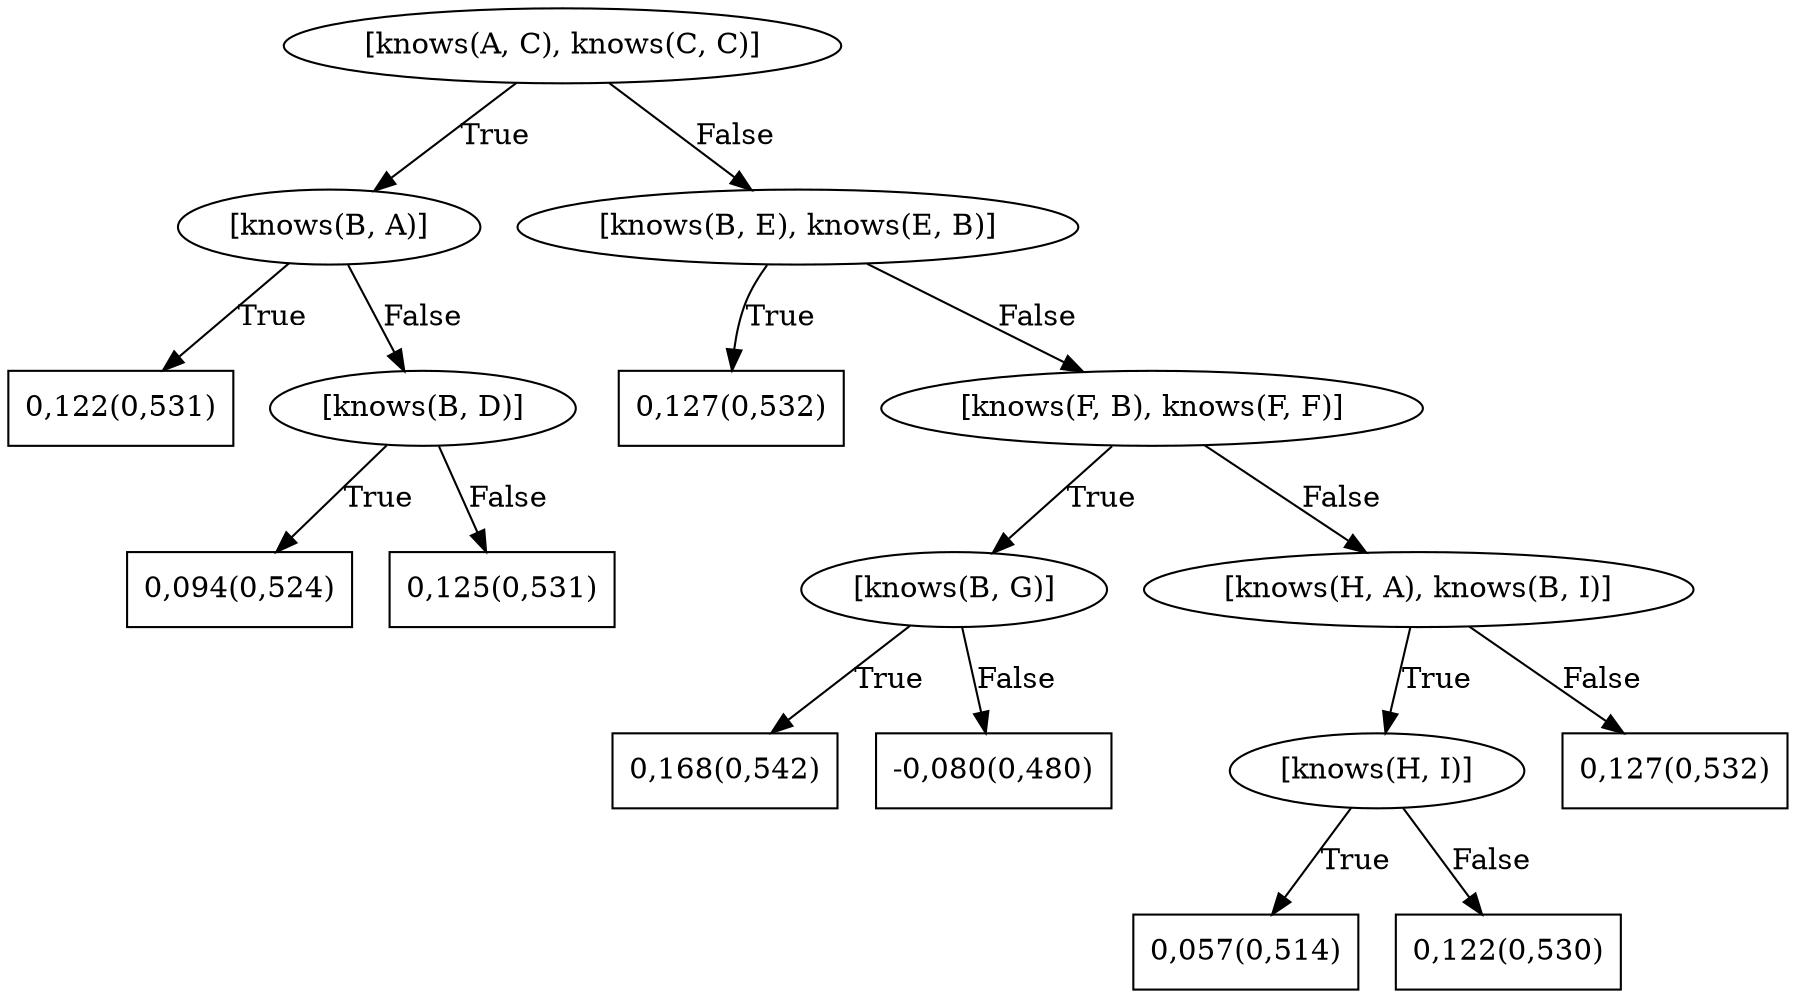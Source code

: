 digraph G{ 
1[label = "[knows(A, C), knows(C, C)]"];
1 -> 2[label="True"];
1 -> 3[label="False"];
2[label = "[knows(B, A)]"];
2 -> 4[label="True"];
2 -> 5[label="False"];
4[shape = box,label = "0,122(0,531)"];
5[label = "[knows(B, D)]"];
5 -> 6[label="True"];
5 -> 7[label="False"];
6[shape = box,label = "0,094(0,524)"];
7[shape = box,label = "0,125(0,531)"];
3[label = "[knows(B, E), knows(E, B)]"];
3 -> 8[label="True"];
3 -> 9[label="False"];
8[shape = box,label = "0,127(0,532)"];
9[label = "[knows(F, B), knows(F, F)]"];
9 -> 10[label="True"];
9 -> 11[label="False"];
10[label = "[knows(B, G)]"];
10 -> 12[label="True"];
10 -> 13[label="False"];
12[shape = box,label = "0,168(0,542)"];
13[shape = box,label = "-0,080(0,480)"];
11[label = "[knows(H, A), knows(B, I)]"];
11 -> 14[label="True"];
11 -> 15[label="False"];
14[label = "[knows(H, I)]"];
14 -> 16[label="True"];
14 -> 17[label="False"];
16[shape = box,label = "0,057(0,514)"];
17[shape = box,label = "0,122(0,530)"];
15[shape = box,label = "0,127(0,532)"];
}
